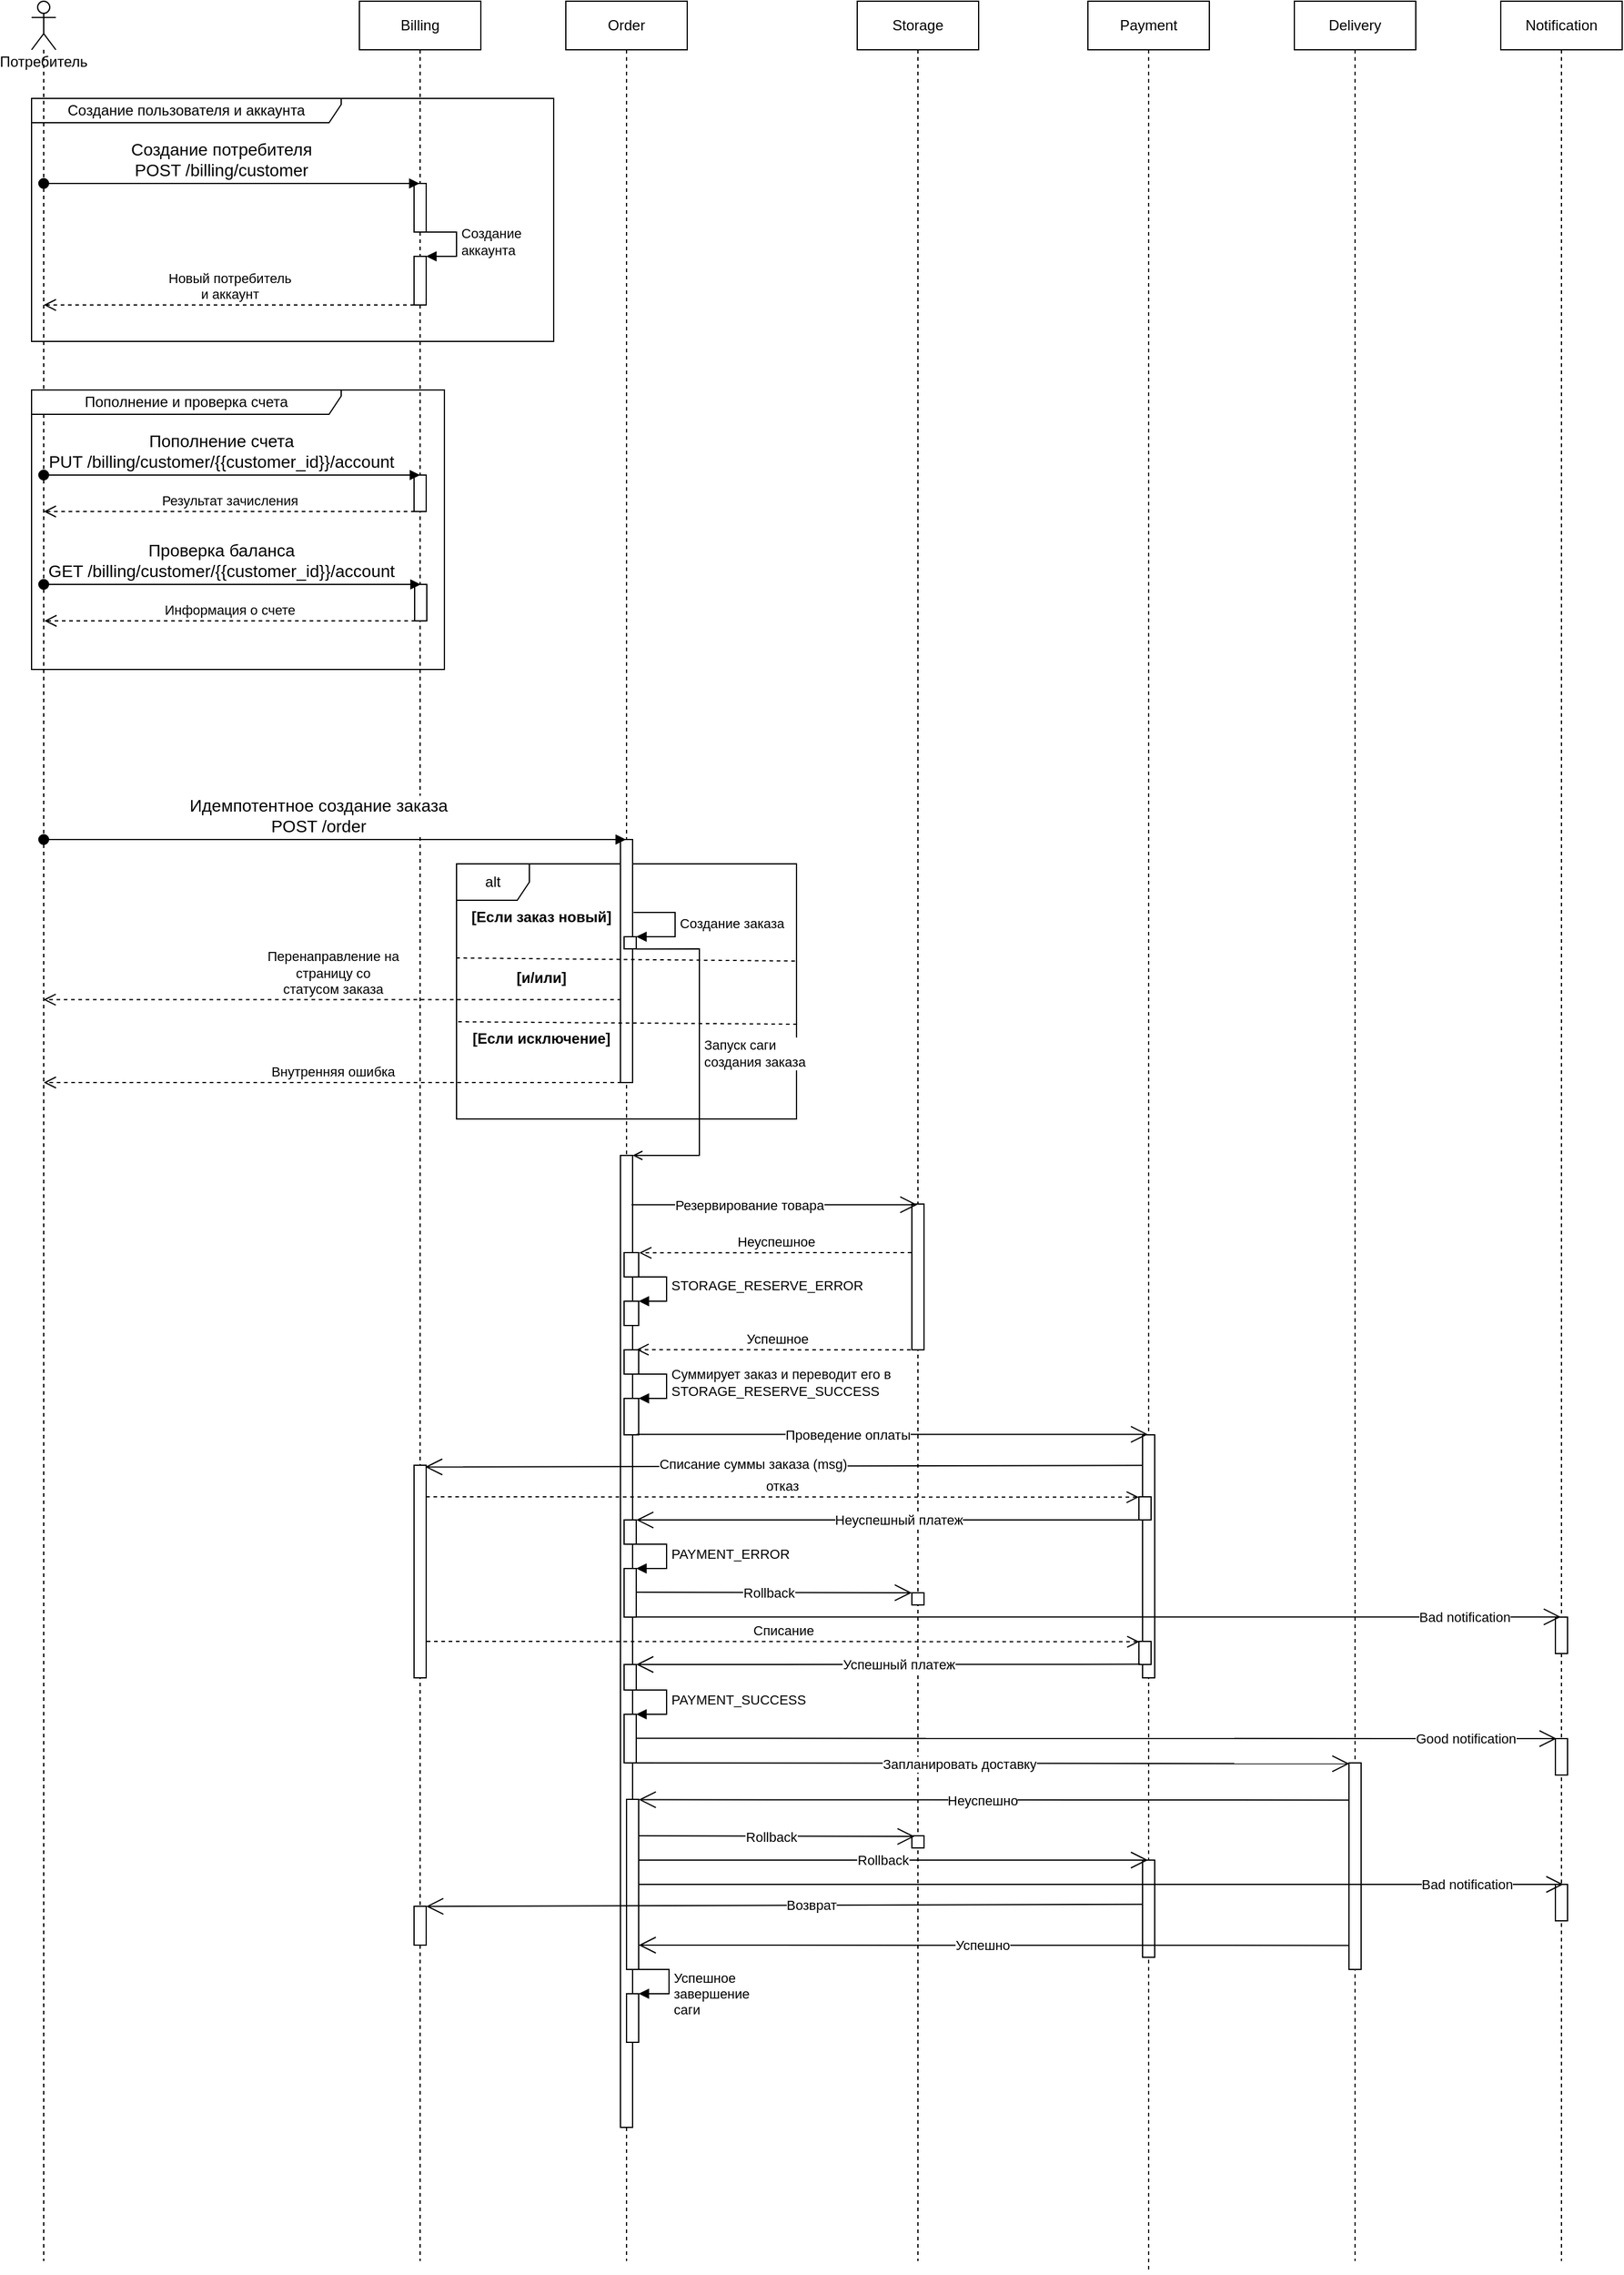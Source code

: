 <mxfile version="20.2.8" type="device"><diagram id="qlPMnmKzuo6WSgtxB6-Q" name="Page-1"><mxGraphModel dx="4405" dy="2060" grid="1" gridSize="10" guides="1" tooltips="1" connect="1" arrows="1" fold="1" page="1" pageScale="1" pageWidth="850" pageHeight="1100" math="0" shadow="0"><root><mxCell id="0"/><mxCell id="1" parent="0"/><mxCell id="Usd_dBLMcyvDJKgRz5sG-31" value="alt" style="shape=umlFrame;whiteSpace=wrap;html=1;" parent="1" vertex="1"><mxGeometry x="-10" y="800" width="280" height="210" as="geometry"/></mxCell><mxCell id="Usd_dBLMcyvDJKgRz5sG-18" value="Создание пользователя и аккаунта" style="shape=umlFrame;whiteSpace=wrap;html=1;width=255;height=20;" parent="1" vertex="1"><mxGeometry x="-360" y="170" width="430" height="200" as="geometry"/></mxCell><mxCell id="Usd_dBLMcyvDJKgRz5sG-1" value="Order" style="shape=umlLifeline;perimeter=lifelinePerimeter;whiteSpace=wrap;html=1;container=1;collapsible=0;recursiveResize=0;outlineConnect=0;" parent="1" vertex="1"><mxGeometry x="80" y="90" width="100" height="1860" as="geometry"/></mxCell><mxCell id="Usd_dBLMcyvDJKgRz5sG-27" value="" style="html=1;points=[];perimeter=orthogonalPerimeter;" parent="Usd_dBLMcyvDJKgRz5sG-1" vertex="1"><mxGeometry x="45" y="690" width="10" height="200" as="geometry"/></mxCell><mxCell id="Usd_dBLMcyvDJKgRz5sG-33" value="" style="html=1;points=[];perimeter=orthogonalPerimeter;" parent="Usd_dBLMcyvDJKgRz5sG-1" vertex="1"><mxGeometry x="48" y="770" width="10" height="10" as="geometry"/></mxCell><mxCell id="Usd_dBLMcyvDJKgRz5sG-34" value="Создание заказа" style="edgeStyle=orthogonalEdgeStyle;html=1;align=left;spacingLeft=2;endArrow=block;rounded=0;entryX=1;entryY=0;exitX=1.076;exitY=0.3;exitDx=0;exitDy=0;exitPerimeter=0;" parent="Usd_dBLMcyvDJKgRz5sG-1" source="Usd_dBLMcyvDJKgRz5sG-27" target="Usd_dBLMcyvDJKgRz5sG-33" edge="1"><mxGeometry relative="1" as="geometry"><mxPoint x="60" y="750" as="sourcePoint"/><Array as="points"><mxPoint x="90" y="750"/><mxPoint x="90" y="770"/></Array></mxGeometry></mxCell><mxCell id="Usd_dBLMcyvDJKgRz5sG-39" value="" style="endArrow=none;dashed=1;html=1;rounded=0;exitX=-0.001;exitY=0.369;exitDx=0;exitDy=0;exitPerimeter=0;" parent="Usd_dBLMcyvDJKgRz5sG-1" edge="1"><mxGeometry width="50" height="50" relative="1" as="geometry"><mxPoint x="-88.68" y="840.0" as="sourcePoint"/><mxPoint x="190" y="842" as="targetPoint"/></mxGeometry></mxCell><mxCell id="Usd_dBLMcyvDJKgRz5sG-42" value="" style="html=1;points=[];perimeter=orthogonalPerimeter;" parent="Usd_dBLMcyvDJKgRz5sG-1" vertex="1"><mxGeometry x="45" y="950" width="10" height="800" as="geometry"/></mxCell><mxCell id="Usd_dBLMcyvDJKgRz5sG-43" value="Запуск саги&lt;br&gt;создания заказа" style="edgeStyle=orthogonalEdgeStyle;html=1;align=left;spacingLeft=2;endArrow=open;rounded=0;entryX=1;entryY=0;exitX=1;exitY=1.013;exitDx=0;exitDy=0;exitPerimeter=0;endFill=0;" parent="Usd_dBLMcyvDJKgRz5sG-1" source="Usd_dBLMcyvDJKgRz5sG-33" target="Usd_dBLMcyvDJKgRz5sG-42" edge="1"><mxGeometry relative="1" as="geometry"><mxPoint x="70" y="790" as="sourcePoint"/><Array as="points"><mxPoint x="60" y="780"/><mxPoint x="110" y="780"/><mxPoint x="110" y="950"/></Array></mxGeometry></mxCell><mxCell id="Usd_dBLMcyvDJKgRz5sG-46" value="" style="html=1;points=[];perimeter=orthogonalPerimeter;" parent="Usd_dBLMcyvDJKgRz5sG-1" vertex="1"><mxGeometry x="48" y="1030" width="12" height="20" as="geometry"/></mxCell><mxCell id="Usd_dBLMcyvDJKgRz5sG-49" value="" style="html=1;points=[];perimeter=orthogonalPerimeter;" parent="Usd_dBLMcyvDJKgRz5sG-1" vertex="1"><mxGeometry x="48" y="1070" width="12" height="20" as="geometry"/></mxCell><mxCell id="Usd_dBLMcyvDJKgRz5sG-50" value="STORAGE_RESERVE_ERROR" style="edgeStyle=orthogonalEdgeStyle;html=1;align=left;spacingLeft=2;endArrow=block;rounded=0;entryX=1;entryY=0;" parent="Usd_dBLMcyvDJKgRz5sG-1" target="Usd_dBLMcyvDJKgRz5sG-49" edge="1"><mxGeometry relative="1" as="geometry"><mxPoint x="53" y="1050" as="sourcePoint"/><Array as="points"><mxPoint x="83" y="1050"/></Array></mxGeometry></mxCell><mxCell id="Usd_dBLMcyvDJKgRz5sG-52" value="" style="html=1;points=[];perimeter=orthogonalPerimeter;fontSize=8;" parent="Usd_dBLMcyvDJKgRz5sG-1" vertex="1"><mxGeometry x="48" y="1150" width="12" height="30" as="geometry"/></mxCell><mxCell id="Usd_dBLMcyvDJKgRz5sG-53" value="&lt;span style=&quot;font-size: 11px;&quot;&gt;Суммирует заказ и переводит его в &lt;br&gt;STORAGE_RESERVE_SUCCESS&lt;br&gt;&lt;/span&gt;" style="edgeStyle=orthogonalEdgeStyle;html=1;align=left;spacingLeft=2;endArrow=block;rounded=0;entryX=1;entryY=0;fontSize=8;" parent="Usd_dBLMcyvDJKgRz5sG-1" target="Usd_dBLMcyvDJKgRz5sG-52" edge="1"><mxGeometry relative="1" as="geometry"><mxPoint x="53" y="1130" as="sourcePoint"/><Array as="points"><mxPoint x="83" y="1130"/></Array></mxGeometry></mxCell><mxCell id="Usd_dBLMcyvDJKgRz5sG-54" value="" style="html=1;points=[];perimeter=orthogonalPerimeter;" parent="Usd_dBLMcyvDJKgRz5sG-1" vertex="1"><mxGeometry x="48" y="1110" width="12" height="20" as="geometry"/></mxCell><mxCell id="Usd_dBLMcyvDJKgRz5sG-65" value="" style="html=1;points=[];perimeter=orthogonalPerimeter;fontSize=11;" parent="Usd_dBLMcyvDJKgRz5sG-1" vertex="1"><mxGeometry x="48" y="1250" width="10" height="20" as="geometry"/></mxCell><mxCell id="Usd_dBLMcyvDJKgRz5sG-67" value="" style="html=1;points=[];perimeter=orthogonalPerimeter;fontSize=11;" parent="Usd_dBLMcyvDJKgRz5sG-1" vertex="1"><mxGeometry x="48" y="1290" width="10" height="40" as="geometry"/></mxCell><mxCell id="Usd_dBLMcyvDJKgRz5sG-68" value="PAYMENT_ERROR" style="edgeStyle=orthogonalEdgeStyle;html=1;align=left;spacingLeft=2;endArrow=block;rounded=0;entryX=1;entryY=0;fontSize=11;" parent="Usd_dBLMcyvDJKgRz5sG-1" target="Usd_dBLMcyvDJKgRz5sG-67" edge="1"><mxGeometry relative="1" as="geometry"><mxPoint x="53" y="1270" as="sourcePoint"/><Array as="points"><mxPoint x="83" y="1270"/></Array></mxGeometry></mxCell><mxCell id="Usd_dBLMcyvDJKgRz5sG-79" value="" style="html=1;points=[];perimeter=orthogonalPerimeter;fontSize=11;" parent="Usd_dBLMcyvDJKgRz5sG-1" vertex="1"><mxGeometry x="48" y="1369" width="10" height="21" as="geometry"/></mxCell><mxCell id="Usd_dBLMcyvDJKgRz5sG-81" value="" style="html=1;points=[];perimeter=orthogonalPerimeter;fontSize=11;" parent="Usd_dBLMcyvDJKgRz5sG-1" vertex="1"><mxGeometry x="48" y="1410" width="10" height="40" as="geometry"/></mxCell><mxCell id="Usd_dBLMcyvDJKgRz5sG-82" value="PAYMENT_SUCCESS" style="edgeStyle=orthogonalEdgeStyle;html=1;align=left;spacingLeft=2;endArrow=block;rounded=0;entryX=1;entryY=0;fontSize=11;" parent="Usd_dBLMcyvDJKgRz5sG-1" target="Usd_dBLMcyvDJKgRz5sG-81" edge="1"><mxGeometry relative="1" as="geometry"><mxPoint x="53" y="1390" as="sourcePoint"/><Array as="points"><mxPoint x="83" y="1390"/></Array></mxGeometry></mxCell><mxCell id="Usd_dBLMcyvDJKgRz5sG-91" value="" style="html=1;points=[];perimeter=orthogonalPerimeter;fontSize=11;" parent="Usd_dBLMcyvDJKgRz5sG-1" vertex="1"><mxGeometry x="50" y="1480" width="10" height="140" as="geometry"/></mxCell><mxCell id="Usd_dBLMcyvDJKgRz5sG-104" value="" style="html=1;points=[];perimeter=orthogonalPerimeter;fontSize=11;" parent="Usd_dBLMcyvDJKgRz5sG-1" vertex="1"><mxGeometry x="50" y="1640" width="10" height="40" as="geometry"/></mxCell><mxCell id="Usd_dBLMcyvDJKgRz5sG-105" value="Успешное &lt;br&gt;завершение &lt;br&gt;саги" style="edgeStyle=orthogonalEdgeStyle;html=1;align=left;spacingLeft=2;endArrow=block;rounded=0;entryX=1;entryY=0;fontSize=11;" parent="Usd_dBLMcyvDJKgRz5sG-1" target="Usd_dBLMcyvDJKgRz5sG-104" edge="1"><mxGeometry x="0.333" relative="1" as="geometry"><mxPoint x="55" y="1620" as="sourcePoint"/><Array as="points"><mxPoint x="85" y="1620"/></Array><mxPoint as="offset"/></mxGeometry></mxCell><mxCell id="Usd_dBLMcyvDJKgRz5sG-2" value="Storage" style="shape=umlLifeline;perimeter=lifelinePerimeter;whiteSpace=wrap;html=1;container=1;collapsible=0;recursiveResize=0;outlineConnect=0;" parent="1" vertex="1"><mxGeometry x="320" y="90" width="100" height="1860" as="geometry"/></mxCell><mxCell id="Usd_dBLMcyvDJKgRz5sG-48" value="" style="html=1;points=[];perimeter=orthogonalPerimeter;" parent="Usd_dBLMcyvDJKgRz5sG-2" vertex="1"><mxGeometry x="45" y="990" width="10" height="120" as="geometry"/></mxCell><mxCell id="Usd_dBLMcyvDJKgRz5sG-70" value="" style="html=1;points=[];perimeter=orthogonalPerimeter;fontSize=11;" parent="Usd_dBLMcyvDJKgRz5sG-2" vertex="1"><mxGeometry x="45" y="1310" width="10" height="10" as="geometry"/></mxCell><mxCell id="Usd_dBLMcyvDJKgRz5sG-95" value="" style="html=1;points=[];perimeter=orthogonalPerimeter;fontSize=11;" parent="Usd_dBLMcyvDJKgRz5sG-2" vertex="1"><mxGeometry x="45" y="1510" width="10" height="10" as="geometry"/></mxCell><mxCell id="Usd_dBLMcyvDJKgRz5sG-3" value="Payment" style="shape=umlLifeline;perimeter=lifelinePerimeter;whiteSpace=wrap;html=1;container=1;collapsible=0;recursiveResize=0;outlineConnect=0;" parent="1" vertex="1"><mxGeometry x="510" y="90" width="100" height="1870" as="geometry"/></mxCell><mxCell id="Usd_dBLMcyvDJKgRz5sG-57" value="" style="html=1;points=[];perimeter=orthogonalPerimeter;" parent="Usd_dBLMcyvDJKgRz5sG-3" vertex="1"><mxGeometry x="45" y="1180" width="10" height="200" as="geometry"/></mxCell><mxCell id="Usd_dBLMcyvDJKgRz5sG-63" value="" style="html=1;points=[];perimeter=orthogonalPerimeter;fontSize=11;" parent="Usd_dBLMcyvDJKgRz5sG-3" vertex="1"><mxGeometry x="42" y="1231" width="10" height="19" as="geometry"/></mxCell><mxCell id="Usd_dBLMcyvDJKgRz5sG-76" value="" style="html=1;points=[];perimeter=orthogonalPerimeter;fontSize=11;" parent="Usd_dBLMcyvDJKgRz5sG-3" vertex="1"><mxGeometry x="42" y="1350" width="10" height="19" as="geometry"/></mxCell><mxCell id="Usd_dBLMcyvDJKgRz5sG-98" value="" style="html=1;points=[];perimeter=orthogonalPerimeter;fontSize=11;" parent="Usd_dBLMcyvDJKgRz5sG-3" vertex="1"><mxGeometry x="45" y="1530" width="10" height="80" as="geometry"/></mxCell><mxCell id="Usd_dBLMcyvDJKgRz5sG-102" value="" style="endArrow=open;endFill=1;endSize=12;html=1;rounded=0;fontSize=11;entryX=1.006;entryY=0.002;entryDx=0;entryDy=0;entryPerimeter=0;exitX=0.05;exitY=0.18;exitDx=0;exitDy=0;exitPerimeter=0;" parent="Usd_dBLMcyvDJKgRz5sG-3" edge="1"><mxGeometry width="160" relative="1" as="geometry"><mxPoint x="215.44" y="1600.22" as="sourcePoint"/><mxPoint x="-370.0" y="1600" as="targetPoint"/></mxGeometry></mxCell><mxCell id="Usd_dBLMcyvDJKgRz5sG-103" value="Успешно" style="edgeLabel;html=1;align=center;verticalAlign=middle;resizable=0;points=[];fontSize=11;" parent="Usd_dBLMcyvDJKgRz5sG-102" vertex="1" connectable="0"><mxGeometry x="0.034" relative="1" as="geometry"><mxPoint as="offset"/></mxGeometry></mxCell><mxCell id="Usd_dBLMcyvDJKgRz5sG-4" value="Billing" style="shape=umlLifeline;perimeter=lifelinePerimeter;whiteSpace=wrap;html=1;container=1;collapsible=0;recursiveResize=0;outlineConnect=0;" parent="1" vertex="1"><mxGeometry x="-90" y="90" width="100" height="1860" as="geometry"/></mxCell><mxCell id="Usd_dBLMcyvDJKgRz5sG-16" value="" style="html=1;points=[];perimeter=orthogonalPerimeter;" parent="Usd_dBLMcyvDJKgRz5sG-4" vertex="1"><mxGeometry x="45" y="150" width="10" height="40" as="geometry"/></mxCell><mxCell id="Usd_dBLMcyvDJKgRz5sG-14" value="" style="html=1;points=[];perimeter=orthogonalPerimeter;" parent="Usd_dBLMcyvDJKgRz5sG-4" vertex="1"><mxGeometry x="45" y="210" width="10" height="40" as="geometry"/></mxCell><mxCell id="Usd_dBLMcyvDJKgRz5sG-15" value="Создание &lt;br&gt;аккаунта" style="edgeStyle=orthogonalEdgeStyle;html=1;align=left;spacingLeft=2;endArrow=block;rounded=0;entryX=1;entryY=0;" parent="Usd_dBLMcyvDJKgRz5sG-4" target="Usd_dBLMcyvDJKgRz5sG-14" edge="1"><mxGeometry relative="1" as="geometry"><mxPoint x="50" y="190" as="sourcePoint"/><Array as="points"><mxPoint x="80" y="190"/></Array></mxGeometry></mxCell><mxCell id="Usd_dBLMcyvDJKgRz5sG-17" value="Новый потребитель&lt;br&gt;и аккаунт" style="html=1;verticalAlign=bottom;endArrow=open;dashed=1;endSize=8;rounded=0;" parent="Usd_dBLMcyvDJKgRz5sG-4" target="Usd_dBLMcyvDJKgRz5sG-13" edge="1"><mxGeometry relative="1" as="geometry"><mxPoint x="45" y="250" as="sourcePoint"/><mxPoint x="-35" y="250" as="targetPoint"/></mxGeometry></mxCell><mxCell id="Usd_dBLMcyvDJKgRz5sG-20" value="" style="html=1;points=[];perimeter=orthogonalPerimeter;" parent="Usd_dBLMcyvDJKgRz5sG-4" vertex="1"><mxGeometry x="45" y="390" width="10" height="30" as="geometry"/></mxCell><mxCell id="Usd_dBLMcyvDJKgRz5sG-58" value="" style="html=1;points=[];perimeter=orthogonalPerimeter;" parent="Usd_dBLMcyvDJKgRz5sG-4" vertex="1"><mxGeometry x="45" y="1205" width="10" height="175" as="geometry"/></mxCell><mxCell id="Usd_dBLMcyvDJKgRz5sG-100" value="" style="html=1;points=[];perimeter=orthogonalPerimeter;fontSize=11;" parent="Usd_dBLMcyvDJKgRz5sG-4" vertex="1"><mxGeometry x="45" y="1568" width="10" height="32" as="geometry"/></mxCell><mxCell id="Usd_dBLMcyvDJKgRz5sG-5" value="Delivery" style="shape=umlLifeline;perimeter=lifelinePerimeter;whiteSpace=wrap;html=1;container=1;collapsible=0;recursiveResize=0;outlineConnect=0;" parent="1" vertex="1"><mxGeometry x="680" y="90" width="100" height="1860" as="geometry"/></mxCell><mxCell id="Usd_dBLMcyvDJKgRz5sG-87" value="" style="html=1;points=[];perimeter=orthogonalPerimeter;fontSize=11;" parent="Usd_dBLMcyvDJKgRz5sG-5" vertex="1"><mxGeometry x="45" y="1450" width="10" height="170" as="geometry"/></mxCell><mxCell id="Usd_dBLMcyvDJKgRz5sG-6" value="Notification" style="shape=umlLifeline;perimeter=lifelinePerimeter;whiteSpace=wrap;html=1;container=1;collapsible=0;recursiveResize=0;outlineConnect=0;" parent="1" vertex="1"><mxGeometry x="850" y="90" width="100" height="1860" as="geometry"/></mxCell><mxCell id="Usd_dBLMcyvDJKgRz5sG-75" value="" style="html=1;points=[];perimeter=orthogonalPerimeter;fontSize=11;" parent="Usd_dBLMcyvDJKgRz5sG-6" vertex="1"><mxGeometry x="45" y="1330" width="10" height="30" as="geometry"/></mxCell><mxCell id="Usd_dBLMcyvDJKgRz5sG-85" value="" style="html=1;points=[];perimeter=orthogonalPerimeter;fontSize=11;" parent="Usd_dBLMcyvDJKgRz5sG-6" vertex="1"><mxGeometry x="45" y="1430" width="10" height="30" as="geometry"/></mxCell><mxCell id="Usd_dBLMcyvDJKgRz5sG-108" value="" style="html=1;points=[];perimeter=orthogonalPerimeter;fontSize=11;" parent="Usd_dBLMcyvDJKgRz5sG-6" vertex="1"><mxGeometry x="45" y="1550" width="10" height="30" as="geometry"/></mxCell><mxCell id="Usd_dBLMcyvDJKgRz5sG-7" value="&lt;font style=&quot;font-size: 14px&quot;&gt;Создание потребителя&lt;br&gt;POST /billing/customer&lt;br&gt;&lt;/font&gt;" style="html=1;verticalAlign=bottom;startArrow=oval;endArrow=block;startSize=8;" parent="1" source="Usd_dBLMcyvDJKgRz5sG-13" target="Usd_dBLMcyvDJKgRz5sG-4" edge="1"><mxGeometry x="-0.059" relative="1" as="geometry"><mxPoint x="-90" y="230" as="sourcePoint"/><mxPoint as="offset"/><mxPoint x="165" y="230" as="targetPoint"/><Array as="points"><mxPoint x="-100" y="240"/></Array></mxGeometry></mxCell><mxCell id="Usd_dBLMcyvDJKgRz5sG-13" value="Потребитель" style="shape=umlLifeline;participant=umlActor;perimeter=lifelinePerimeter;whiteSpace=wrap;html=1;container=1;collapsible=0;recursiveResize=0;verticalAlign=top;spacingTop=36;outlineConnect=0;size=40;" parent="1" vertex="1"><mxGeometry x="-360" y="90" width="20" height="1860" as="geometry"/></mxCell><mxCell id="Usd_dBLMcyvDJKgRz5sG-19" value="&lt;font style=&quot;font-size: 14px&quot;&gt;Пополнение счета&lt;br&gt;PUT /billing/customer/{{customer_id}}/account&lt;br&gt;&lt;/font&gt;" style="html=1;verticalAlign=bottom;startArrow=oval;endArrow=block;startSize=8;" parent="1" source="Usd_dBLMcyvDJKgRz5sG-13" edge="1"><mxGeometry x="-0.059" relative="1" as="geometry"><mxPoint x="-320" y="480" as="sourcePoint"/><mxPoint as="offset"/><mxPoint x="-40" y="480" as="targetPoint"/><Array as="points"><mxPoint x="-99.5" y="480"/></Array></mxGeometry></mxCell><mxCell id="Usd_dBLMcyvDJKgRz5sG-21" value="Результат зачисления" style="html=1;verticalAlign=bottom;endArrow=open;dashed=1;endSize=8;rounded=0;" parent="1" edge="1"><mxGeometry relative="1" as="geometry"><mxPoint x="-44.5" y="510" as="sourcePoint"/><mxPoint x="-350" y="510" as="targetPoint"/></mxGeometry></mxCell><mxCell id="Usd_dBLMcyvDJKgRz5sG-22" value="" style="html=1;points=[];perimeter=orthogonalPerimeter;" parent="1" vertex="1"><mxGeometry x="-44.5" y="570" width="10" height="30" as="geometry"/></mxCell><mxCell id="Usd_dBLMcyvDJKgRz5sG-23" value="&lt;font style=&quot;font-size: 14px&quot;&gt;Проверка баланса&lt;br&gt;GET /billing/customer/{{customer_id}}/account&lt;br&gt;&lt;/font&gt;" style="html=1;verticalAlign=bottom;startArrow=oval;endArrow=block;startSize=8;" parent="1" edge="1"><mxGeometry x="-0.059" relative="1" as="geometry"><mxPoint x="-350" y="570" as="sourcePoint"/><mxPoint as="offset"/><mxPoint x="-39.5" y="570" as="targetPoint"/><Array as="points"><mxPoint x="-99" y="570"/></Array></mxGeometry></mxCell><mxCell id="Usd_dBLMcyvDJKgRz5sG-24" value="Информация о счете" style="html=1;verticalAlign=bottom;endArrow=open;dashed=1;endSize=8;rounded=0;" parent="1" edge="1"><mxGeometry relative="1" as="geometry"><mxPoint x="-44" y="600" as="sourcePoint"/><mxPoint x="-349.5" y="600" as="targetPoint"/></mxGeometry></mxCell><mxCell id="Usd_dBLMcyvDJKgRz5sG-25" value="Пополнение и проверка счета" style="shape=umlFrame;whiteSpace=wrap;html=1;width=255;height=20;" parent="1" vertex="1"><mxGeometry x="-360" y="410" width="340" height="230" as="geometry"/></mxCell><mxCell id="Usd_dBLMcyvDJKgRz5sG-26" value="&lt;font style=&quot;font-size: 14px&quot;&gt;Идемпотентное создание заказа&lt;br&gt;POST /order&lt;br&gt;&lt;/font&gt;" style="html=1;verticalAlign=bottom;startArrow=oval;endArrow=block;startSize=8;" parent="1" source="Usd_dBLMcyvDJKgRz5sG-13" target="Usd_dBLMcyvDJKgRz5sG-1" edge="1"><mxGeometry x="-0.059" relative="1" as="geometry"><mxPoint x="-330" y="780" as="sourcePoint"/><mxPoint as="offset"/><mxPoint x="-20" y="780" as="targetPoint"/><Array as="points"><mxPoint x="-79.5" y="780"/></Array></mxGeometry></mxCell><mxCell id="Usd_dBLMcyvDJKgRz5sG-32" value="[Если заказ новый]" style="text;align=center;fontStyle=1;verticalAlign=middle;spacingLeft=3;spacingRight=3;strokeColor=none;rotatable=0;points=[[0,0.5],[1,0.5]];portConstraint=eastwest;" parent="1" vertex="1"><mxGeometry x="20" y="830" width="80" height="26" as="geometry"/></mxCell><mxCell id="Usd_dBLMcyvDJKgRz5sG-36" value="" style="endArrow=none;dashed=1;html=1;rounded=0;exitX=-0.001;exitY=0.369;exitDx=0;exitDy=0;exitPerimeter=0;" parent="1" source="Usd_dBLMcyvDJKgRz5sG-31" edge="1"><mxGeometry width="50" height="50" relative="1" as="geometry"><mxPoint x="220" y="880" as="sourcePoint"/><mxPoint x="270" y="880" as="targetPoint"/></mxGeometry></mxCell><mxCell id="Usd_dBLMcyvDJKgRz5sG-37" value="[и/или]" style="text;align=center;fontStyle=1;verticalAlign=middle;spacingLeft=3;spacingRight=3;strokeColor=none;rotatable=0;points=[[0,0.5],[1,0.5]];portConstraint=eastwest;" parent="1" vertex="1"><mxGeometry x="20" y="880" width="80" height="26" as="geometry"/></mxCell><mxCell id="Usd_dBLMcyvDJKgRz5sG-38" value="Перенаправление на&lt;br&gt;страницу со&lt;br&gt;статусом заказа" style="html=1;verticalAlign=bottom;endArrow=open;dashed=1;endSize=8;rounded=0;exitX=0.055;exitY=0.539;exitDx=0;exitDy=0;exitPerimeter=0;" parent="1" edge="1"><mxGeometry relative="1" as="geometry"><mxPoint x="125.55" y="911.8" as="sourcePoint"/><mxPoint x="-350.19" y="911.8" as="targetPoint"/></mxGeometry></mxCell><mxCell id="Usd_dBLMcyvDJKgRz5sG-40" value="[Если исключение]" style="text;align=center;fontStyle=1;verticalAlign=middle;spacingLeft=3;spacingRight=3;strokeColor=none;rotatable=0;points=[[0,0.5],[1,0.5]];portConstraint=eastwest;" parent="1" vertex="1"><mxGeometry x="20" y="930" width="80" height="26" as="geometry"/></mxCell><mxCell id="Usd_dBLMcyvDJKgRz5sG-41" value="Внутренняя ошибка" style="html=1;verticalAlign=bottom;endArrow=open;dashed=1;endSize=8;rounded=0;exitX=0.055;exitY=0.539;exitDx=0;exitDy=0;exitPerimeter=0;" parent="1" edge="1"><mxGeometry relative="1" as="geometry"><mxPoint x="125.74" y="980.0" as="sourcePoint"/><mxPoint x="-350.0" y="980.0" as="targetPoint"/></mxGeometry></mxCell><mxCell id="Usd_dBLMcyvDJKgRz5sG-44" value="" style="endArrow=open;endFill=1;endSize=12;html=1;rounded=0;exitX=0.914;exitY=0.07;exitDx=0;exitDy=0;exitPerimeter=0;" parent="1" edge="1"><mxGeometry width="160" relative="1" as="geometry"><mxPoint x="134.14" y="1080.6" as="sourcePoint"/><mxPoint x="369.5" y="1080.6" as="targetPoint"/></mxGeometry></mxCell><mxCell id="Usd_dBLMcyvDJKgRz5sG-45" value="Резервирование товара" style="edgeLabel;html=1;align=center;verticalAlign=middle;resizable=0;points=[];" parent="Usd_dBLMcyvDJKgRz5sG-44" vertex="1" connectable="0"><mxGeometry x="-0.174" relative="1" as="geometry"><mxPoint as="offset"/></mxGeometry></mxCell><mxCell id="Usd_dBLMcyvDJKgRz5sG-47" value="Неуспешное" style="html=1;verticalAlign=bottom;endArrow=open;dashed=1;endSize=8;rounded=0;entryX=1.036;entryY=0.009;entryDx=0;entryDy=0;entryPerimeter=0;exitX=-0.033;exitY=0.333;exitDx=0;exitDy=0;exitPerimeter=0;" parent="1" source="Usd_dBLMcyvDJKgRz5sG-48" target="Usd_dBLMcyvDJKgRz5sG-46" edge="1"><mxGeometry relative="1" as="geometry"><mxPoint x="360" y="1120" as="sourcePoint"/><mxPoint x="160" y="1180" as="targetPoint"/></mxGeometry></mxCell><mxCell id="Usd_dBLMcyvDJKgRz5sG-51" value="Успешное" style="html=1;verticalAlign=bottom;endArrow=open;dashed=1;endSize=8;rounded=0;entryX=0.845;entryY=-0.007;entryDx=0;entryDy=0;entryPerimeter=0;" parent="1" target="Usd_dBLMcyvDJKgRz5sG-54" edge="1"><mxGeometry relative="1" as="geometry"><mxPoint x="370" y="1200" as="sourcePoint"/><mxPoint x="160" y="1200" as="targetPoint"/></mxGeometry></mxCell><mxCell id="Usd_dBLMcyvDJKgRz5sG-55" value="" style="endArrow=open;endFill=1;endSize=12;html=1;rounded=0;exitX=0.845;exitY=0.986;exitDx=0;exitDy=0;exitPerimeter=0;" parent="1" source="Usd_dBLMcyvDJKgRz5sG-52" target="Usd_dBLMcyvDJKgRz5sG-3" edge="1"><mxGeometry width="160" relative="1" as="geometry"><mxPoint x="144.14" y="1270" as="sourcePoint"/><mxPoint x="379.5" y="1270" as="targetPoint"/></mxGeometry></mxCell><mxCell id="Usd_dBLMcyvDJKgRz5sG-56" value="Проведение оплаты" style="edgeLabel;html=1;align=center;verticalAlign=middle;resizable=0;points=[];" parent="Usd_dBLMcyvDJKgRz5sG-55" vertex="1" connectable="0"><mxGeometry x="-0.174" relative="1" as="geometry"><mxPoint as="offset"/></mxGeometry></mxCell><mxCell id="Usd_dBLMcyvDJKgRz5sG-59" value="" style="endArrow=open;endFill=1;endSize=12;html=1;rounded=0;fontSize=8;entryX=0.917;entryY=0.008;entryDx=0;entryDy=0;entryPerimeter=0;exitX=-0.007;exitY=0.418;exitDx=0;exitDy=0;exitPerimeter=0;" parent="1" target="Usd_dBLMcyvDJKgRz5sG-58" edge="1"><mxGeometry width="160" relative="1" as="geometry"><mxPoint x="554.93" y="1295.16" as="sourcePoint"/><mxPoint x="490" y="1265" as="targetPoint"/></mxGeometry></mxCell><mxCell id="Usd_dBLMcyvDJKgRz5sG-60" value="Списание суммы заказа (msg)" style="edgeLabel;html=1;align=center;verticalAlign=middle;resizable=0;points=[];fontSize=11;" parent="Usd_dBLMcyvDJKgRz5sG-59" vertex="1" connectable="0"><mxGeometry x="0.089" y="-2" relative="1" as="geometry"><mxPoint as="offset"/></mxGeometry></mxCell><mxCell id="Usd_dBLMcyvDJKgRz5sG-61" value="отказ" style="html=1;verticalAlign=bottom;endArrow=open;dashed=1;endSize=8;rounded=0;fontSize=11;entryX=-0.008;entryY=0.015;entryDx=0;entryDy=0;entryPerimeter=0;" parent="1" target="Usd_dBLMcyvDJKgRz5sG-63" edge="1"><mxGeometry relative="1" as="geometry"><mxPoint x="-35" y="1321" as="sourcePoint"/><mxPoint x="550" y="1321" as="targetPoint"/></mxGeometry></mxCell><mxCell id="Usd_dBLMcyvDJKgRz5sG-64" value="" style="endArrow=open;endFill=1;endSize=12;html=1;rounded=0;fontSize=11;exitX=0.008;exitY=1;exitDx=0;exitDy=0;exitPerimeter=0;entryX=1.003;entryY=0.001;entryDx=0;entryDy=0;entryPerimeter=0;" parent="1" source="Usd_dBLMcyvDJKgRz5sG-63" target="Usd_dBLMcyvDJKgRz5sG-65" edge="1"><mxGeometry width="160" relative="1" as="geometry"><mxPoint x="380" y="1410" as="sourcePoint"/><mxPoint x="270" y="1410" as="targetPoint"/></mxGeometry></mxCell><mxCell id="Usd_dBLMcyvDJKgRz5sG-66" value="Неуспешный платеж" style="edgeLabel;html=1;align=center;verticalAlign=middle;resizable=0;points=[];fontSize=11;" parent="Usd_dBLMcyvDJKgRz5sG-64" vertex="1" connectable="0"><mxGeometry x="-0.041" relative="1" as="geometry"><mxPoint as="offset"/></mxGeometry></mxCell><mxCell id="Usd_dBLMcyvDJKgRz5sG-69" value="" style="endArrow=open;endFill=1;endSize=12;html=1;rounded=0;fontSize=11;exitX=0.976;exitY=0.486;exitDx=0;exitDy=0;exitPerimeter=0;" parent="1" source="Usd_dBLMcyvDJKgRz5sG-67" target="Usd_dBLMcyvDJKgRz5sG-70" edge="1"><mxGeometry width="160" relative="1" as="geometry"><mxPoint x="150" y="1400" as="sourcePoint"/><mxPoint x="300" y="1400" as="targetPoint"/></mxGeometry></mxCell><mxCell id="Usd_dBLMcyvDJKgRz5sG-71" value="Rollback" style="edgeLabel;html=1;align=center;verticalAlign=middle;resizable=0;points=[];fontSize=11;" parent="Usd_dBLMcyvDJKgRz5sG-69" vertex="1" connectable="0"><mxGeometry x="-0.044" relative="1" as="geometry"><mxPoint as="offset"/></mxGeometry></mxCell><mxCell id="Usd_dBLMcyvDJKgRz5sG-73" value="" style="endArrow=open;endFill=1;endSize=12;html=1;rounded=0;fontSize=11;exitX=0.991;exitY=0.996;exitDx=0;exitDy=0;exitPerimeter=0;" parent="1" source="Usd_dBLMcyvDJKgRz5sG-67" target="Usd_dBLMcyvDJKgRz5sG-6" edge="1"><mxGeometry width="160" relative="1" as="geometry"><mxPoint x="140" y="1420" as="sourcePoint"/><mxPoint x="375" y="1420.56" as="targetPoint"/></mxGeometry></mxCell><mxCell id="Usd_dBLMcyvDJKgRz5sG-74" value="Bad notification" style="edgeLabel;html=1;align=center;verticalAlign=middle;resizable=0;points=[];fontSize=11;" parent="Usd_dBLMcyvDJKgRz5sG-73" vertex="1" connectable="0"><mxGeometry x="-0.044" relative="1" as="geometry"><mxPoint x="318" as="offset"/></mxGeometry></mxCell><mxCell id="Usd_dBLMcyvDJKgRz5sG-77" value="" style="endArrow=open;endFill=1;endSize=12;html=1;rounded=0;fontSize=11;exitX=0.11;exitY=0.989;exitDx=0;exitDy=0;exitPerimeter=0;" parent="1" source="Usd_dBLMcyvDJKgRz5sG-76" target="Usd_dBLMcyvDJKgRz5sG-79" edge="1"><mxGeometry width="160" relative="1" as="geometry"><mxPoint x="554.05" y="1460" as="sourcePoint"/><mxPoint x="140" y="1460" as="targetPoint"/></mxGeometry></mxCell><mxCell id="Usd_dBLMcyvDJKgRz5sG-78" value="Успешный платеж" style="edgeLabel;html=1;align=center;verticalAlign=middle;resizable=0;points=[];fontSize=11;" parent="Usd_dBLMcyvDJKgRz5sG-77" vertex="1" connectable="0"><mxGeometry x="-0.041" relative="1" as="geometry"><mxPoint as="offset"/></mxGeometry></mxCell><mxCell id="Usd_dBLMcyvDJKgRz5sG-80" value="Списание" style="html=1;verticalAlign=bottom;endArrow=open;dashed=1;endSize=8;rounded=0;fontSize=11;entryX=-0.008;entryY=0.015;entryDx=0;entryDy=0;entryPerimeter=0;" parent="1" edge="1"><mxGeometry relative="1" as="geometry"><mxPoint x="-34.5" y="1440" as="sourcePoint"/><mxPoint x="552.42" y="1440.285" as="targetPoint"/></mxGeometry></mxCell><mxCell id="Usd_dBLMcyvDJKgRz5sG-83" value="" style="endArrow=open;endFill=1;endSize=12;html=1;rounded=0;fontSize=11;exitX=0.991;exitY=0.494;exitDx=0;exitDy=0;exitPerimeter=0;" parent="1" source="Usd_dBLMcyvDJKgRz5sG-81" edge="1"><mxGeometry width="160" relative="1" as="geometry"><mxPoint x="140" y="1520" as="sourcePoint"/><mxPoint x="896" y="1520" as="targetPoint"/></mxGeometry></mxCell><mxCell id="Usd_dBLMcyvDJKgRz5sG-84" value="Good notification" style="edgeLabel;html=1;align=center;verticalAlign=middle;resizable=0;points=[];fontSize=11;" parent="Usd_dBLMcyvDJKgRz5sG-83" vertex="1" connectable="0"><mxGeometry x="-0.044" relative="1" as="geometry"><mxPoint x="320" as="offset"/></mxGeometry></mxCell><mxCell id="Usd_dBLMcyvDJKgRz5sG-86" value="" style="endArrow=open;endFill=1;endSize=12;html=1;rounded=0;fontSize=11;entryX=0.033;entryY=0.004;entryDx=0;entryDy=0;entryPerimeter=0;exitX=1.004;exitY=1;exitDx=0;exitDy=0;exitPerimeter=0;" parent="1" source="Usd_dBLMcyvDJKgRz5sG-81" target="Usd_dBLMcyvDJKgRz5sG-87" edge="1"><mxGeometry width="160" relative="1" as="geometry"><mxPoint x="310" y="1550" as="sourcePoint"/><mxPoint x="470" y="1550" as="targetPoint"/></mxGeometry></mxCell><mxCell id="Usd_dBLMcyvDJKgRz5sG-88" value="Запланировать доставку" style="edgeLabel;html=1;align=center;verticalAlign=middle;resizable=0;points=[];fontSize=11;" parent="Usd_dBLMcyvDJKgRz5sG-86" vertex="1" connectable="0"><mxGeometry x="-0.094" relative="1" as="geometry"><mxPoint as="offset"/></mxGeometry></mxCell><mxCell id="Usd_dBLMcyvDJKgRz5sG-89" value="" style="endArrow=open;endFill=1;endSize=12;html=1;rounded=0;fontSize=11;entryX=1.006;entryY=0.002;entryDx=0;entryDy=0;entryPerimeter=0;exitX=0.05;exitY=0.18;exitDx=0;exitDy=0;exitPerimeter=0;" parent="1" source="Usd_dBLMcyvDJKgRz5sG-87" target="Usd_dBLMcyvDJKgRz5sG-91" edge="1"><mxGeometry width="160" relative="1" as="geometry"><mxPoint x="660" y="1580" as="sourcePoint"/><mxPoint x="190" y="1580" as="targetPoint"/></mxGeometry></mxCell><mxCell id="Usd_dBLMcyvDJKgRz5sG-92" value="Неуспешно" style="edgeLabel;html=1;align=center;verticalAlign=middle;resizable=0;points=[];fontSize=11;" parent="Usd_dBLMcyvDJKgRz5sG-89" vertex="1" connectable="0"><mxGeometry x="0.034" relative="1" as="geometry"><mxPoint as="offset"/></mxGeometry></mxCell><mxCell id="Usd_dBLMcyvDJKgRz5sG-93" value="" style="endArrow=open;endFill=1;endSize=12;html=1;rounded=0;fontSize=11;exitX=0.976;exitY=0.486;exitDx=0;exitDy=0;exitPerimeter=0;" parent="1" edge="1"><mxGeometry width="160" relative="1" as="geometry"><mxPoint x="140" y="1600" as="sourcePoint"/><mxPoint x="367.24" y="1600.56" as="targetPoint"/></mxGeometry></mxCell><mxCell id="Usd_dBLMcyvDJKgRz5sG-94" value="Rollback" style="edgeLabel;html=1;align=center;verticalAlign=middle;resizable=0;points=[];fontSize=11;" parent="Usd_dBLMcyvDJKgRz5sG-93" vertex="1" connectable="0"><mxGeometry x="-0.044" relative="1" as="geometry"><mxPoint as="offset"/></mxGeometry></mxCell><mxCell id="Usd_dBLMcyvDJKgRz5sG-96" value="" style="endArrow=open;endFill=1;endSize=12;html=1;rounded=0;fontSize=11;exitX=0.976;exitY=0.486;exitDx=0;exitDy=0;exitPerimeter=0;" parent="1" target="Usd_dBLMcyvDJKgRz5sG-3" edge="1"><mxGeometry width="160" relative="1" as="geometry"><mxPoint x="140" y="1620" as="sourcePoint"/><mxPoint x="367.24" y="1620.56" as="targetPoint"/></mxGeometry></mxCell><mxCell id="Usd_dBLMcyvDJKgRz5sG-97" value="Rollback" style="edgeLabel;html=1;align=center;verticalAlign=middle;resizable=0;points=[];fontSize=11;" parent="Usd_dBLMcyvDJKgRz5sG-96" vertex="1" connectable="0"><mxGeometry x="-0.044" relative="1" as="geometry"><mxPoint as="offset"/></mxGeometry></mxCell><mxCell id="Usd_dBLMcyvDJKgRz5sG-99" value="" style="endArrow=open;endFill=1;endSize=12;html=1;rounded=0;fontSize=11;exitX=-0.013;exitY=0.454;exitDx=0;exitDy=0;exitPerimeter=0;entryX=1.004;entryY=0.003;entryDx=0;entryDy=0;entryPerimeter=0;" parent="1" source="Usd_dBLMcyvDJKgRz5sG-98" target="Usd_dBLMcyvDJKgRz5sG-100" edge="1"><mxGeometry width="160" relative="1" as="geometry"><mxPoint x="490" y="1640" as="sourcePoint"/><mxPoint x="40" y="1700" as="targetPoint"/></mxGeometry></mxCell><mxCell id="Usd_dBLMcyvDJKgRz5sG-101" value="Возврат" style="edgeLabel;html=1;align=center;verticalAlign=middle;resizable=0;points=[];fontSize=11;" parent="Usd_dBLMcyvDJKgRz5sG-99" vertex="1" connectable="0"><mxGeometry x="-0.073" relative="1" as="geometry"><mxPoint as="offset"/></mxGeometry></mxCell><mxCell id="Usd_dBLMcyvDJKgRz5sG-106" value="" style="endArrow=open;endFill=1;endSize=12;html=1;rounded=0;fontSize=11;exitX=0.991;exitY=0.996;exitDx=0;exitDy=0;exitPerimeter=0;" parent="1" edge="1"><mxGeometry width="160" relative="1" as="geometry"><mxPoint x="140.0" y="1640.0" as="sourcePoint"/><mxPoint x="901.59" y="1640.0" as="targetPoint"/></mxGeometry></mxCell><mxCell id="Usd_dBLMcyvDJKgRz5sG-107" value="Bad notification" style="edgeLabel;html=1;align=center;verticalAlign=middle;resizable=0;points=[];fontSize=11;" parent="Usd_dBLMcyvDJKgRz5sG-106" vertex="1" connectable="0"><mxGeometry x="-0.044" relative="1" as="geometry"><mxPoint x="318" as="offset"/></mxGeometry></mxCell></root></mxGraphModel></diagram></mxfile>
